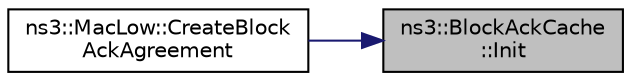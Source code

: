 digraph "ns3::BlockAckCache::Init"
{
 // LATEX_PDF_SIZE
  edge [fontname="Helvetica",fontsize="10",labelfontname="Helvetica",labelfontsize="10"];
  node [fontname="Helvetica",fontsize="10",shape=record];
  rankdir="RL";
  Node1 [label="ns3::BlockAckCache\l::Init",height=0.2,width=0.4,color="black", fillcolor="grey75", style="filled", fontcolor="black",tooltip="Initialization function."];
  Node1 -> Node2 [dir="back",color="midnightblue",fontsize="10",style="solid",fontname="Helvetica"];
  Node2 [label="ns3::MacLow::CreateBlock\lAckAgreement",height=0.2,width=0.4,color="black", fillcolor="white", style="filled",URL="$classns3_1_1_mac_low.html#ab70f7f727b5f9e1e1357a73e29ba7f82",tooltip=" "];
}

